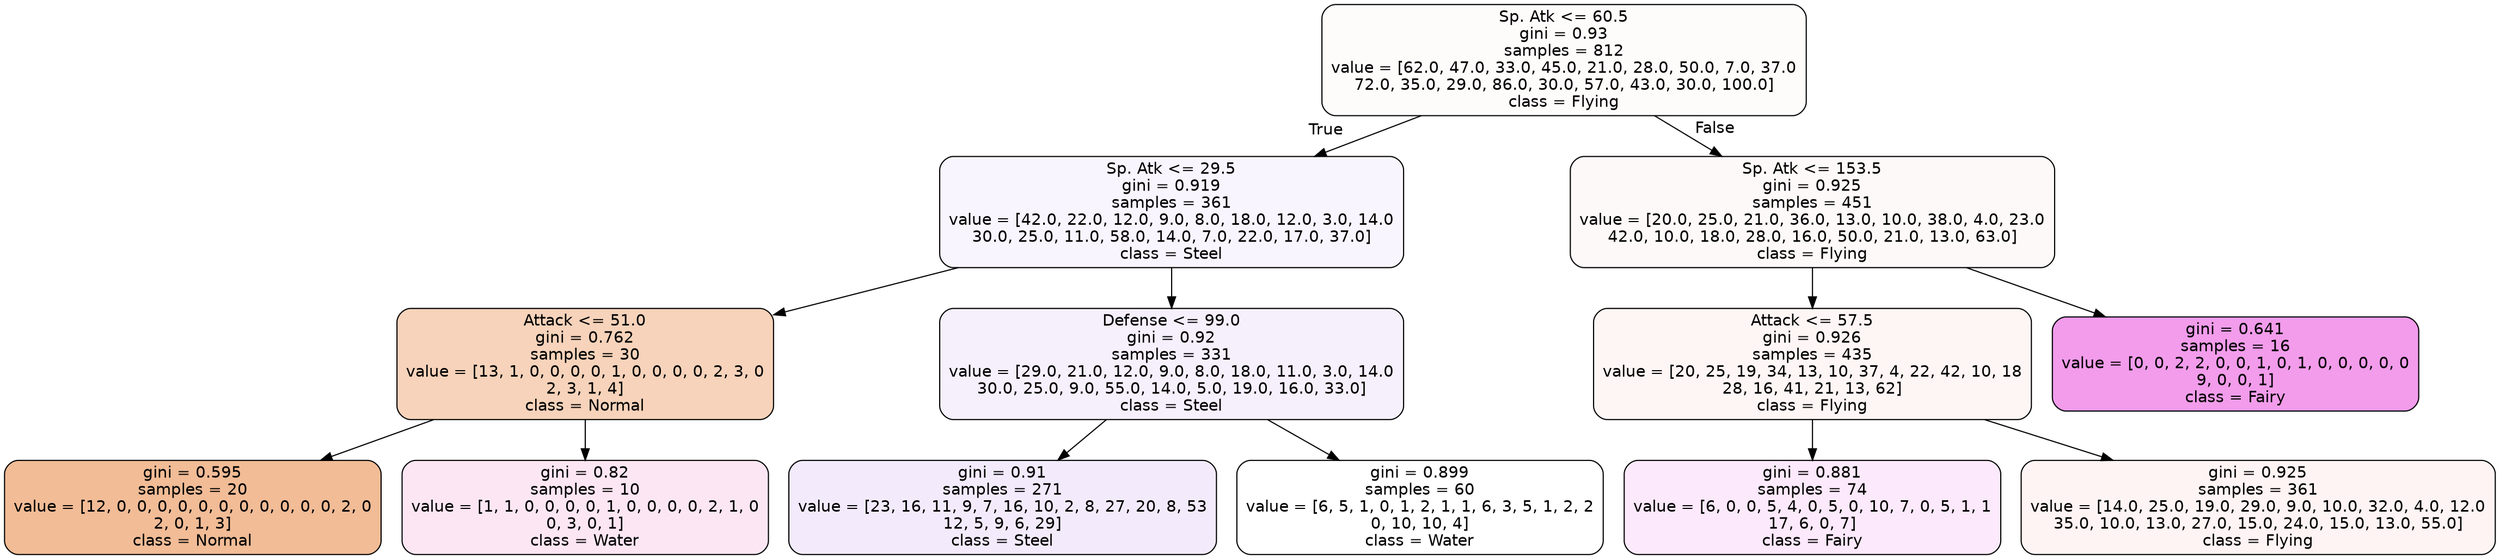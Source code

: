 digraph Tree {
node [shape=box, style="filled, rounded", color="black", fontname="helvetica"] ;
edge [fontname="helvetica"] ;
0 [label="Sp. Atk <= 60.5\ngini = 0.93\nsamples = 812\nvalue = [62.0, 47.0, 33.0, 45.0, 21.0, 28.0, 50.0, 7.0, 37.0\n72.0, 35.0, 29.0, 86.0, 30.0, 57.0, 43.0, 30.0, 100.0]\nclass = Flying", fillcolor="#fefbfb"] ;
1 [label="Sp. Atk <= 29.5\ngini = 0.919\nsamples = 361\nvalue = [42.0, 22.0, 12.0, 9.0, 8.0, 18.0, 12.0, 3.0, 14.0\n30.0, 25.0, 11.0, 58.0, 14.0, 7.0, 22.0, 17.0, 37.0]\nclass = Steel", fillcolor="#f9f5fe"] ;
0 -> 1 [labeldistance=2.5, labelangle=45, headlabel="True"] ;
2 [label="Attack <= 51.0\ngini = 0.762\nsamples = 30\nvalue = [13, 1, 0, 0, 0, 0, 1, 0, 0, 0, 0, 2, 3, 0\n2, 3, 1, 4]\nclass = Normal", fillcolor="#f6d3ba"] ;
1 -> 2 ;
3 [label="gini = 0.595\nsamples = 20\nvalue = [12, 0, 0, 0, 0, 0, 0, 0, 0, 0, 0, 0, 2, 0\n2, 0, 1, 3]\nclass = Normal", fillcolor="#f1bc96"] ;
2 -> 3 ;
4 [label="gini = 0.82\nsamples = 10\nvalue = [1, 1, 0, 0, 0, 0, 1, 0, 0, 0, 0, 2, 1, 0\n0, 3, 0, 1]\nclass = Water", fillcolor="#fce6f3"] ;
2 -> 4 ;
5 [label="Defense <= 99.0\ngini = 0.92\nsamples = 331\nvalue = [29.0, 21.0, 12.0, 9.0, 8.0, 18.0, 11.0, 3.0, 14.0\n30.0, 25.0, 9.0, 55.0, 14.0, 5.0, 19.0, 16.0, 33.0]\nclass = Steel", fillcolor="#f6f0fd"] ;
1 -> 5 ;
6 [label="gini = 0.91\nsamples = 271\nvalue = [23, 16, 11, 9, 7, 16, 10, 2, 8, 27, 20, 8, 53\n12, 5, 9, 6, 29]\nclass = Steel", fillcolor="#f3ebfc"] ;
5 -> 6 ;
7 [label="gini = 0.899\nsamples = 60\nvalue = [6, 5, 1, 0, 1, 2, 1, 1, 6, 3, 5, 1, 2, 2\n0, 10, 10, 4]\nclass = Water", fillcolor="#ffffff"] ;
5 -> 7 ;
8 [label="Sp. Atk <= 153.5\ngini = 0.925\nsamples = 451\nvalue = [20.0, 25.0, 21.0, 36.0, 13.0, 10.0, 38.0, 4.0, 23.0\n42.0, 10.0, 18.0, 28.0, 16.0, 50.0, 21.0, 13.0, 63.0]\nclass = Flying", fillcolor="#fef9f9"] ;
0 -> 8 [labeldistance=2.5, labelangle=-45, headlabel="False"] ;
9 [label="Attack <= 57.5\ngini = 0.926\nsamples = 435\nvalue = [20, 25, 19, 34, 13, 10, 37, 4, 22, 42, 10, 18\n28, 16, 41, 21, 13, 62]\nclass = Flying", fillcolor="#fef6f5"] ;
8 -> 9 ;
10 [label="gini = 0.881\nsamples = 74\nvalue = [6, 0, 0, 5, 4, 0, 5, 0, 10, 7, 0, 5, 1, 1\n17, 6, 0, 7]\nclass = Fairy", fillcolor="#fce9fb"] ;
9 -> 10 ;
11 [label="gini = 0.925\nsamples = 361\nvalue = [14.0, 25.0, 19.0, 29.0, 9.0, 10.0, 32.0, 4.0, 12.0\n35.0, 10.0, 13.0, 27.0, 15.0, 24.0, 15.0, 13.0, 55.0]\nclass = Flying", fillcolor="#fdf4f3"] ;
9 -> 11 ;
12 [label="gini = 0.641\nsamples = 16\nvalue = [0, 0, 2, 2, 0, 0, 1, 0, 1, 0, 0, 0, 0, 0\n9, 0, 0, 1]\nclass = Fairy", fillcolor="#f29ceb"] ;
8 -> 12 ;
}